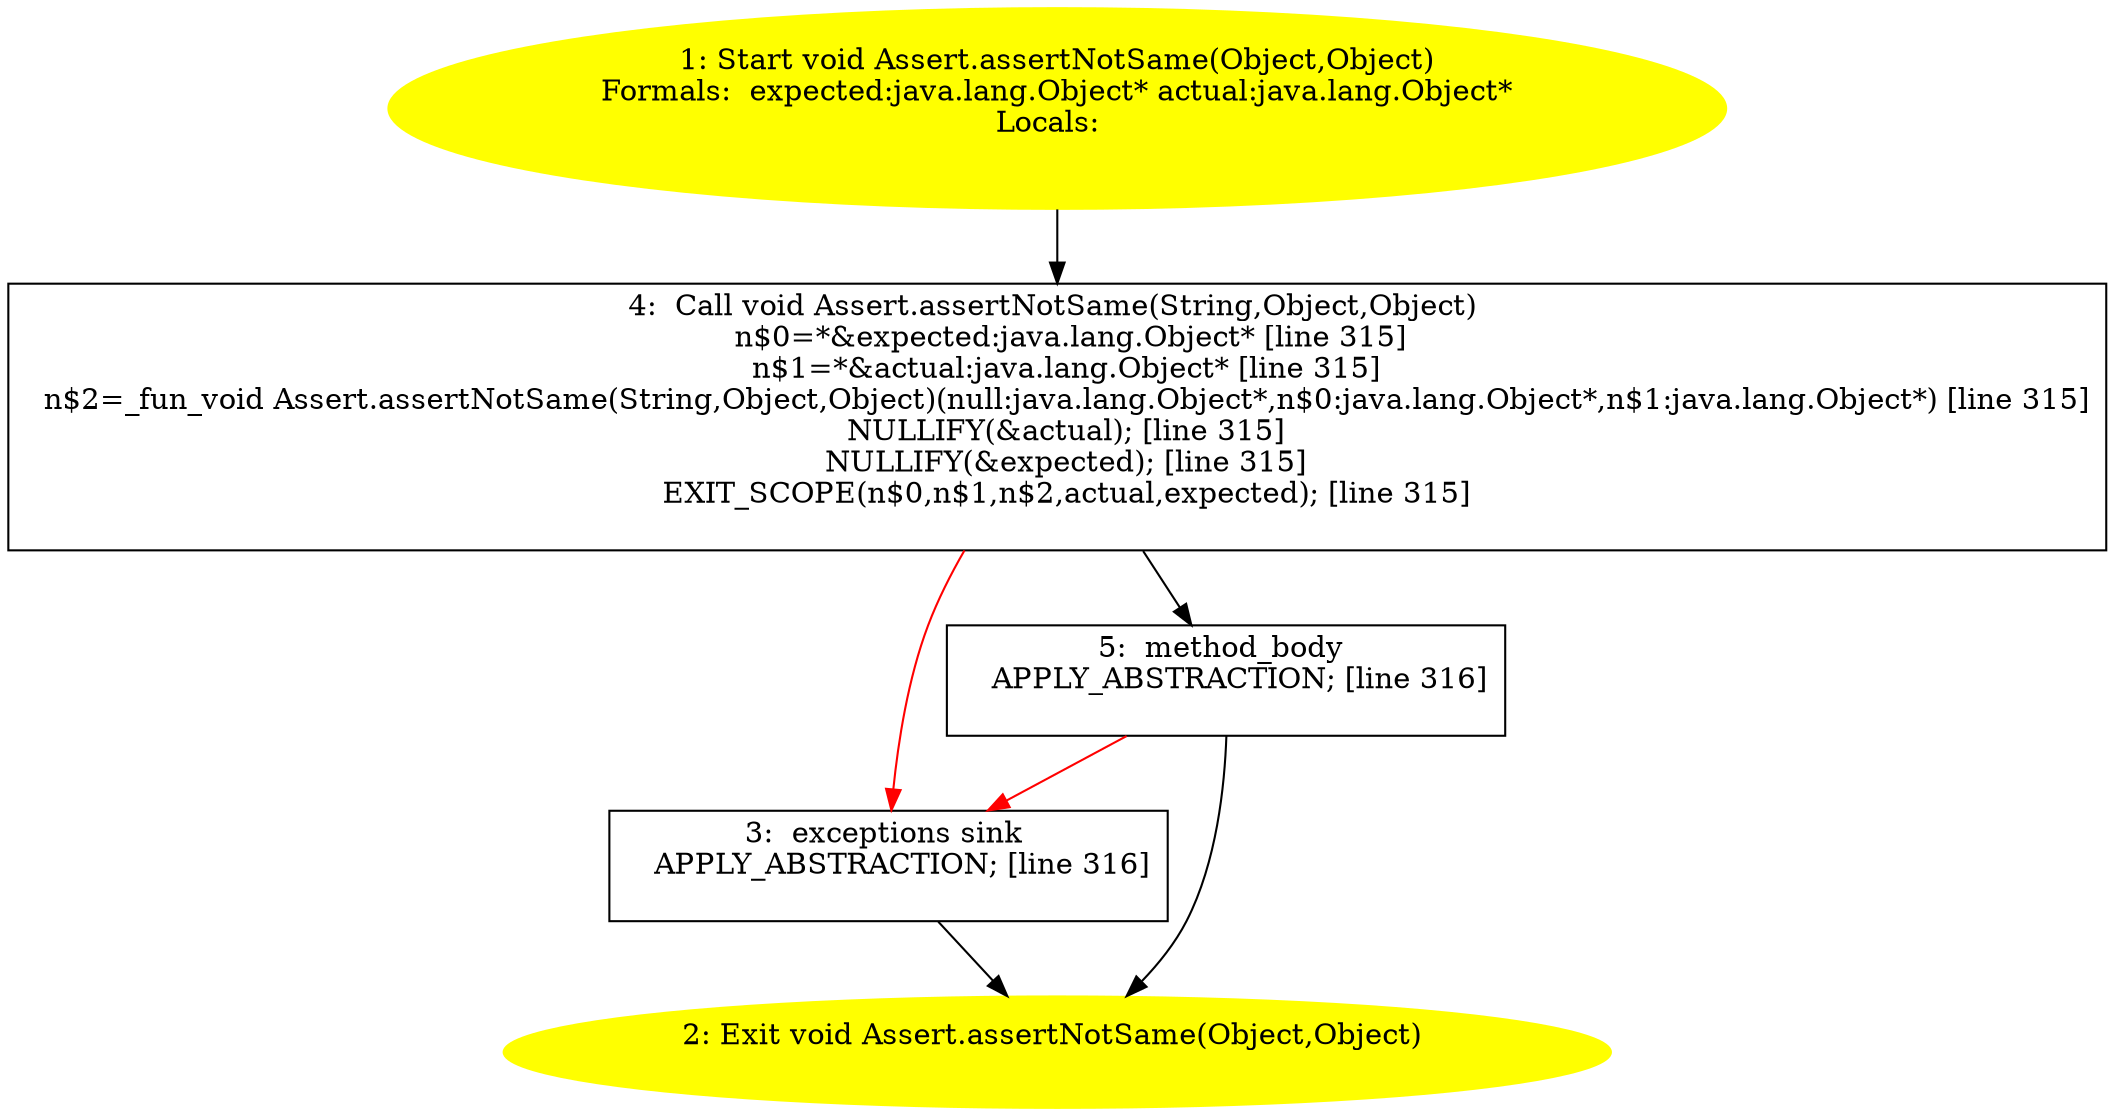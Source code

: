 /* @generated */
digraph cfg {
"junit.framework.Assert.assertNotSame(java.lang.Object,java.lang.Object):void.e6d83ab37a0196e21d57551a8b9d743e_1" [label="1: Start void Assert.assertNotSame(Object,Object)\nFormals:  expected:java.lang.Object* actual:java.lang.Object*\nLocals:  \n  " color=yellow style=filled]
	

	 "junit.framework.Assert.assertNotSame(java.lang.Object,java.lang.Object):void.e6d83ab37a0196e21d57551a8b9d743e_1" -> "junit.framework.Assert.assertNotSame(java.lang.Object,java.lang.Object):void.e6d83ab37a0196e21d57551a8b9d743e_4" ;
"junit.framework.Assert.assertNotSame(java.lang.Object,java.lang.Object):void.e6d83ab37a0196e21d57551a8b9d743e_2" [label="2: Exit void Assert.assertNotSame(Object,Object) \n  " color=yellow style=filled]
	

"junit.framework.Assert.assertNotSame(java.lang.Object,java.lang.Object):void.e6d83ab37a0196e21d57551a8b9d743e_3" [label="3:  exceptions sink \n   APPLY_ABSTRACTION; [line 316]\n " shape="box"]
	

	 "junit.framework.Assert.assertNotSame(java.lang.Object,java.lang.Object):void.e6d83ab37a0196e21d57551a8b9d743e_3" -> "junit.framework.Assert.assertNotSame(java.lang.Object,java.lang.Object):void.e6d83ab37a0196e21d57551a8b9d743e_2" ;
"junit.framework.Assert.assertNotSame(java.lang.Object,java.lang.Object):void.e6d83ab37a0196e21d57551a8b9d743e_4" [label="4:  Call void Assert.assertNotSame(String,Object,Object) \n   n$0=*&expected:java.lang.Object* [line 315]\n  n$1=*&actual:java.lang.Object* [line 315]\n  n$2=_fun_void Assert.assertNotSame(String,Object,Object)(null:java.lang.Object*,n$0:java.lang.Object*,n$1:java.lang.Object*) [line 315]\n  NULLIFY(&actual); [line 315]\n  NULLIFY(&expected); [line 315]\n  EXIT_SCOPE(n$0,n$1,n$2,actual,expected); [line 315]\n " shape="box"]
	

	 "junit.framework.Assert.assertNotSame(java.lang.Object,java.lang.Object):void.e6d83ab37a0196e21d57551a8b9d743e_4" -> "junit.framework.Assert.assertNotSame(java.lang.Object,java.lang.Object):void.e6d83ab37a0196e21d57551a8b9d743e_5" ;
	 "junit.framework.Assert.assertNotSame(java.lang.Object,java.lang.Object):void.e6d83ab37a0196e21d57551a8b9d743e_4" -> "junit.framework.Assert.assertNotSame(java.lang.Object,java.lang.Object):void.e6d83ab37a0196e21d57551a8b9d743e_3" [color="red" ];
"junit.framework.Assert.assertNotSame(java.lang.Object,java.lang.Object):void.e6d83ab37a0196e21d57551a8b9d743e_5" [label="5:  method_body \n   APPLY_ABSTRACTION; [line 316]\n " shape="box"]
	

	 "junit.framework.Assert.assertNotSame(java.lang.Object,java.lang.Object):void.e6d83ab37a0196e21d57551a8b9d743e_5" -> "junit.framework.Assert.assertNotSame(java.lang.Object,java.lang.Object):void.e6d83ab37a0196e21d57551a8b9d743e_2" ;
	 "junit.framework.Assert.assertNotSame(java.lang.Object,java.lang.Object):void.e6d83ab37a0196e21d57551a8b9d743e_5" -> "junit.framework.Assert.assertNotSame(java.lang.Object,java.lang.Object):void.e6d83ab37a0196e21d57551a8b9d743e_3" [color="red" ];
}
